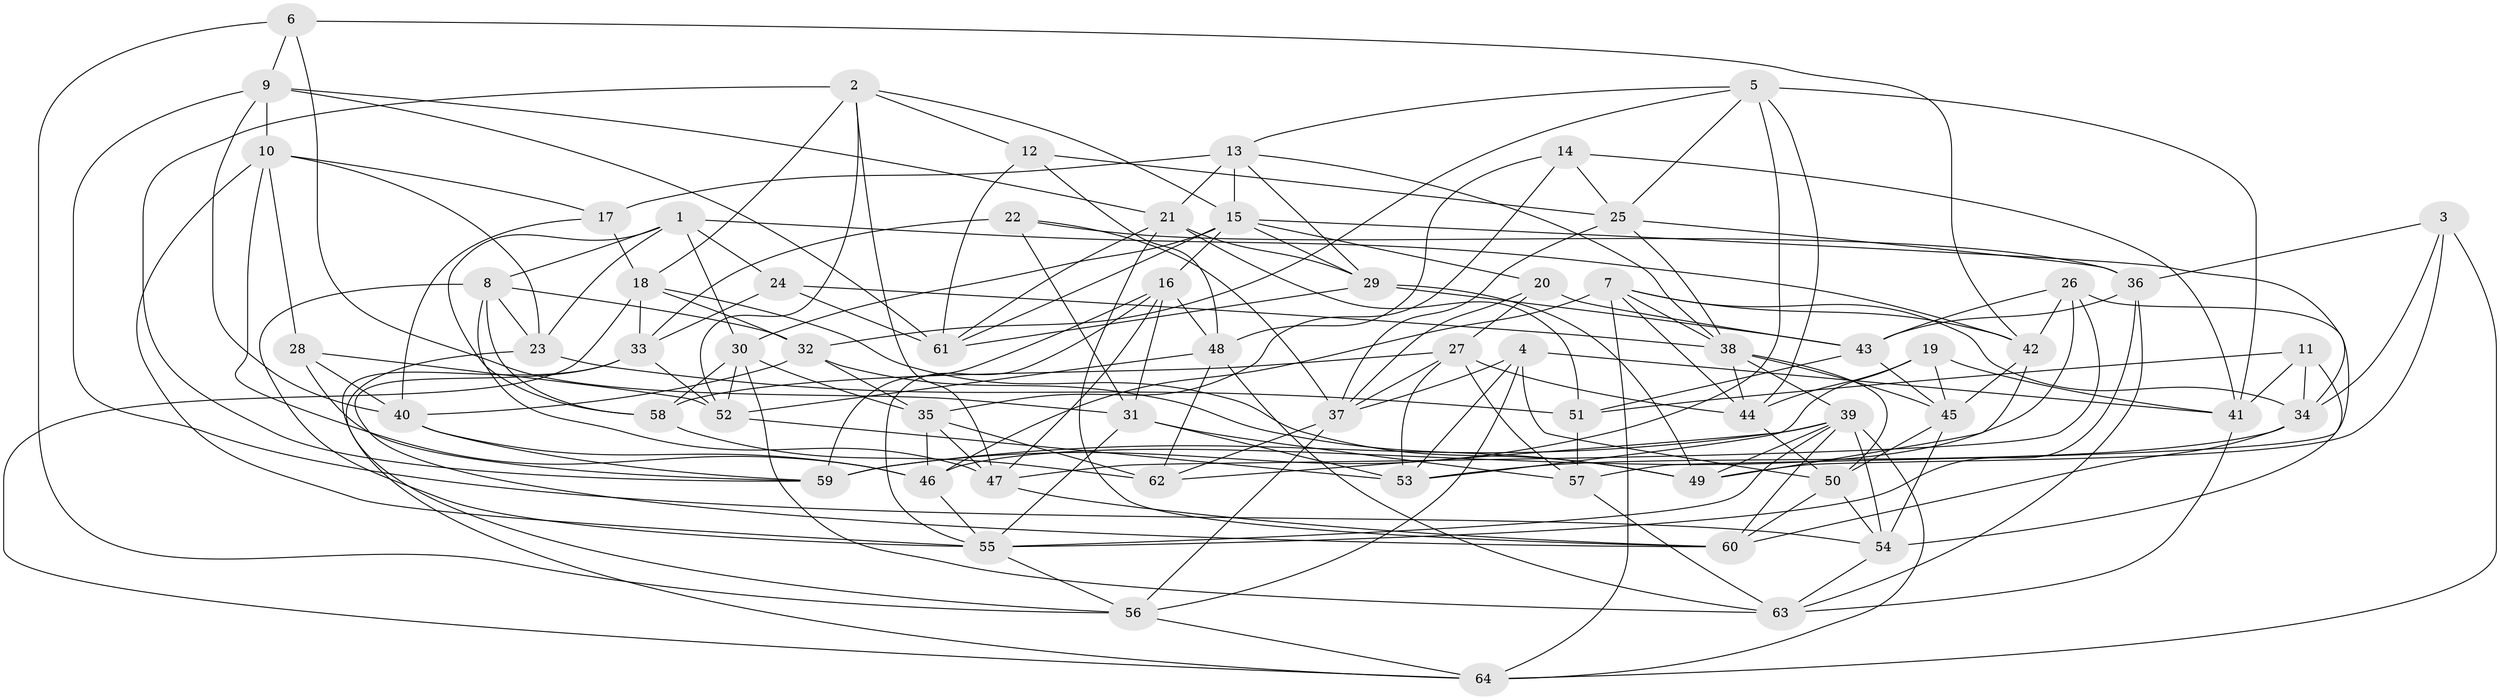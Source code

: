 // original degree distribution, {4: 1.0}
// Generated by graph-tools (version 1.1) at 2025/50/03/09/25 03:50:54]
// undirected, 64 vertices, 182 edges
graph export_dot {
graph [start="1"]
  node [color=gray90,style=filled];
  1;
  2;
  3;
  4;
  5;
  6;
  7;
  8;
  9;
  10;
  11;
  12;
  13;
  14;
  15;
  16;
  17;
  18;
  19;
  20;
  21;
  22;
  23;
  24;
  25;
  26;
  27;
  28;
  29;
  30;
  31;
  32;
  33;
  34;
  35;
  36;
  37;
  38;
  39;
  40;
  41;
  42;
  43;
  44;
  45;
  46;
  47;
  48;
  49;
  50;
  51;
  52;
  53;
  54;
  55;
  56;
  57;
  58;
  59;
  60;
  61;
  62;
  63;
  64;
  1 -- 8 [weight=1.0];
  1 -- 23 [weight=1.0];
  1 -- 24 [weight=1.0];
  1 -- 30 [weight=1.0];
  1 -- 42 [weight=1.0];
  1 -- 58 [weight=1.0];
  2 -- 12 [weight=1.0];
  2 -- 15 [weight=1.0];
  2 -- 18 [weight=1.0];
  2 -- 47 [weight=1.0];
  2 -- 52 [weight=1.0];
  2 -- 59 [weight=1.0];
  3 -- 34 [weight=1.0];
  3 -- 36 [weight=1.0];
  3 -- 49 [weight=1.0];
  3 -- 64 [weight=1.0];
  4 -- 37 [weight=2.0];
  4 -- 41 [weight=1.0];
  4 -- 50 [weight=1.0];
  4 -- 53 [weight=1.0];
  4 -- 56 [weight=1.0];
  5 -- 13 [weight=1.0];
  5 -- 25 [weight=1.0];
  5 -- 32 [weight=1.0];
  5 -- 41 [weight=1.0];
  5 -- 44 [weight=1.0];
  5 -- 59 [weight=1.0];
  6 -- 9 [weight=1.0];
  6 -- 31 [weight=1.0];
  6 -- 42 [weight=1.0];
  6 -- 56 [weight=1.0];
  7 -- 34 [weight=1.0];
  7 -- 38 [weight=1.0];
  7 -- 42 [weight=1.0];
  7 -- 44 [weight=1.0];
  7 -- 46 [weight=1.0];
  7 -- 64 [weight=1.0];
  8 -- 23 [weight=1.0];
  8 -- 32 [weight=1.0];
  8 -- 47 [weight=1.0];
  8 -- 55 [weight=1.0];
  8 -- 58 [weight=1.0];
  9 -- 10 [weight=1.0];
  9 -- 21 [weight=1.0];
  9 -- 40 [weight=1.0];
  9 -- 54 [weight=1.0];
  9 -- 61 [weight=1.0];
  10 -- 17 [weight=1.0];
  10 -- 23 [weight=1.0];
  10 -- 28 [weight=1.0];
  10 -- 46 [weight=1.0];
  10 -- 55 [weight=1.0];
  11 -- 34 [weight=1.0];
  11 -- 41 [weight=1.0];
  11 -- 51 [weight=1.0];
  11 -- 54 [weight=1.0];
  12 -- 25 [weight=1.0];
  12 -- 48 [weight=1.0];
  12 -- 61 [weight=1.0];
  13 -- 15 [weight=1.0];
  13 -- 17 [weight=1.0];
  13 -- 21 [weight=1.0];
  13 -- 29 [weight=1.0];
  13 -- 38 [weight=1.0];
  14 -- 25 [weight=1.0];
  14 -- 35 [weight=1.0];
  14 -- 41 [weight=1.0];
  14 -- 48 [weight=1.0];
  15 -- 16 [weight=1.0];
  15 -- 20 [weight=1.0];
  15 -- 29 [weight=1.0];
  15 -- 30 [weight=1.0];
  15 -- 34 [weight=1.0];
  15 -- 61 [weight=1.0];
  16 -- 31 [weight=1.0];
  16 -- 47 [weight=1.0];
  16 -- 48 [weight=1.0];
  16 -- 55 [weight=1.0];
  16 -- 59 [weight=1.0];
  17 -- 18 [weight=1.0];
  17 -- 40 [weight=1.0];
  18 -- 32 [weight=1.0];
  18 -- 33 [weight=1.0];
  18 -- 49 [weight=1.0];
  18 -- 64 [weight=1.0];
  19 -- 41 [weight=1.0];
  19 -- 44 [weight=1.0];
  19 -- 45 [weight=1.0];
  19 -- 53 [weight=1.0];
  20 -- 27 [weight=1.0];
  20 -- 37 [weight=1.0];
  20 -- 43 [weight=1.0];
  21 -- 29 [weight=1.0];
  21 -- 51 [weight=1.0];
  21 -- 60 [weight=1.0];
  21 -- 61 [weight=1.0];
  22 -- 31 [weight=1.0];
  22 -- 33 [weight=1.0];
  22 -- 36 [weight=1.0];
  22 -- 37 [weight=1.0];
  23 -- 51 [weight=2.0];
  23 -- 56 [weight=1.0];
  24 -- 33 [weight=1.0];
  24 -- 38 [weight=1.0];
  24 -- 61 [weight=1.0];
  25 -- 36 [weight=1.0];
  25 -- 37 [weight=1.0];
  25 -- 38 [weight=1.0];
  26 -- 42 [weight=1.0];
  26 -- 43 [weight=1.0];
  26 -- 46 [weight=1.0];
  26 -- 47 [weight=1.0];
  26 -- 57 [weight=2.0];
  27 -- 37 [weight=1.0];
  27 -- 44 [weight=1.0];
  27 -- 53 [weight=1.0];
  27 -- 57 [weight=1.0];
  27 -- 58 [weight=1.0];
  28 -- 40 [weight=1.0];
  28 -- 52 [weight=1.0];
  28 -- 59 [weight=1.0];
  29 -- 43 [weight=1.0];
  29 -- 49 [weight=1.0];
  29 -- 61 [weight=1.0];
  30 -- 35 [weight=1.0];
  30 -- 52 [weight=1.0];
  30 -- 58 [weight=1.0];
  30 -- 63 [weight=1.0];
  31 -- 53 [weight=1.0];
  31 -- 55 [weight=1.0];
  31 -- 57 [weight=1.0];
  32 -- 35 [weight=1.0];
  32 -- 40 [weight=1.0];
  32 -- 49 [weight=1.0];
  33 -- 52 [weight=1.0];
  33 -- 60 [weight=1.0];
  33 -- 64 [weight=1.0];
  34 -- 53 [weight=1.0];
  34 -- 60 [weight=1.0];
  35 -- 46 [weight=1.0];
  35 -- 47 [weight=1.0];
  35 -- 62 [weight=1.0];
  36 -- 43 [weight=1.0];
  36 -- 55 [weight=1.0];
  36 -- 63 [weight=1.0];
  37 -- 56 [weight=1.0];
  37 -- 62 [weight=1.0];
  38 -- 39 [weight=1.0];
  38 -- 44 [weight=1.0];
  38 -- 45 [weight=1.0];
  38 -- 50 [weight=1.0];
  39 -- 49 [weight=1.0];
  39 -- 54 [weight=1.0];
  39 -- 55 [weight=1.0];
  39 -- 59 [weight=1.0];
  39 -- 60 [weight=1.0];
  39 -- 62 [weight=1.0];
  39 -- 64 [weight=1.0];
  40 -- 46 [weight=1.0];
  40 -- 59 [weight=1.0];
  41 -- 63 [weight=1.0];
  42 -- 45 [weight=1.0];
  42 -- 49 [weight=1.0];
  43 -- 45 [weight=1.0];
  43 -- 51 [weight=1.0];
  44 -- 50 [weight=1.0];
  45 -- 50 [weight=1.0];
  45 -- 54 [weight=1.0];
  46 -- 55 [weight=1.0];
  47 -- 60 [weight=1.0];
  48 -- 52 [weight=1.0];
  48 -- 62 [weight=1.0];
  48 -- 63 [weight=1.0];
  50 -- 54 [weight=1.0];
  50 -- 60 [weight=1.0];
  51 -- 57 [weight=1.0];
  52 -- 53 [weight=1.0];
  54 -- 63 [weight=1.0];
  55 -- 56 [weight=1.0];
  56 -- 64 [weight=1.0];
  57 -- 63 [weight=1.0];
  58 -- 62 [weight=2.0];
}
